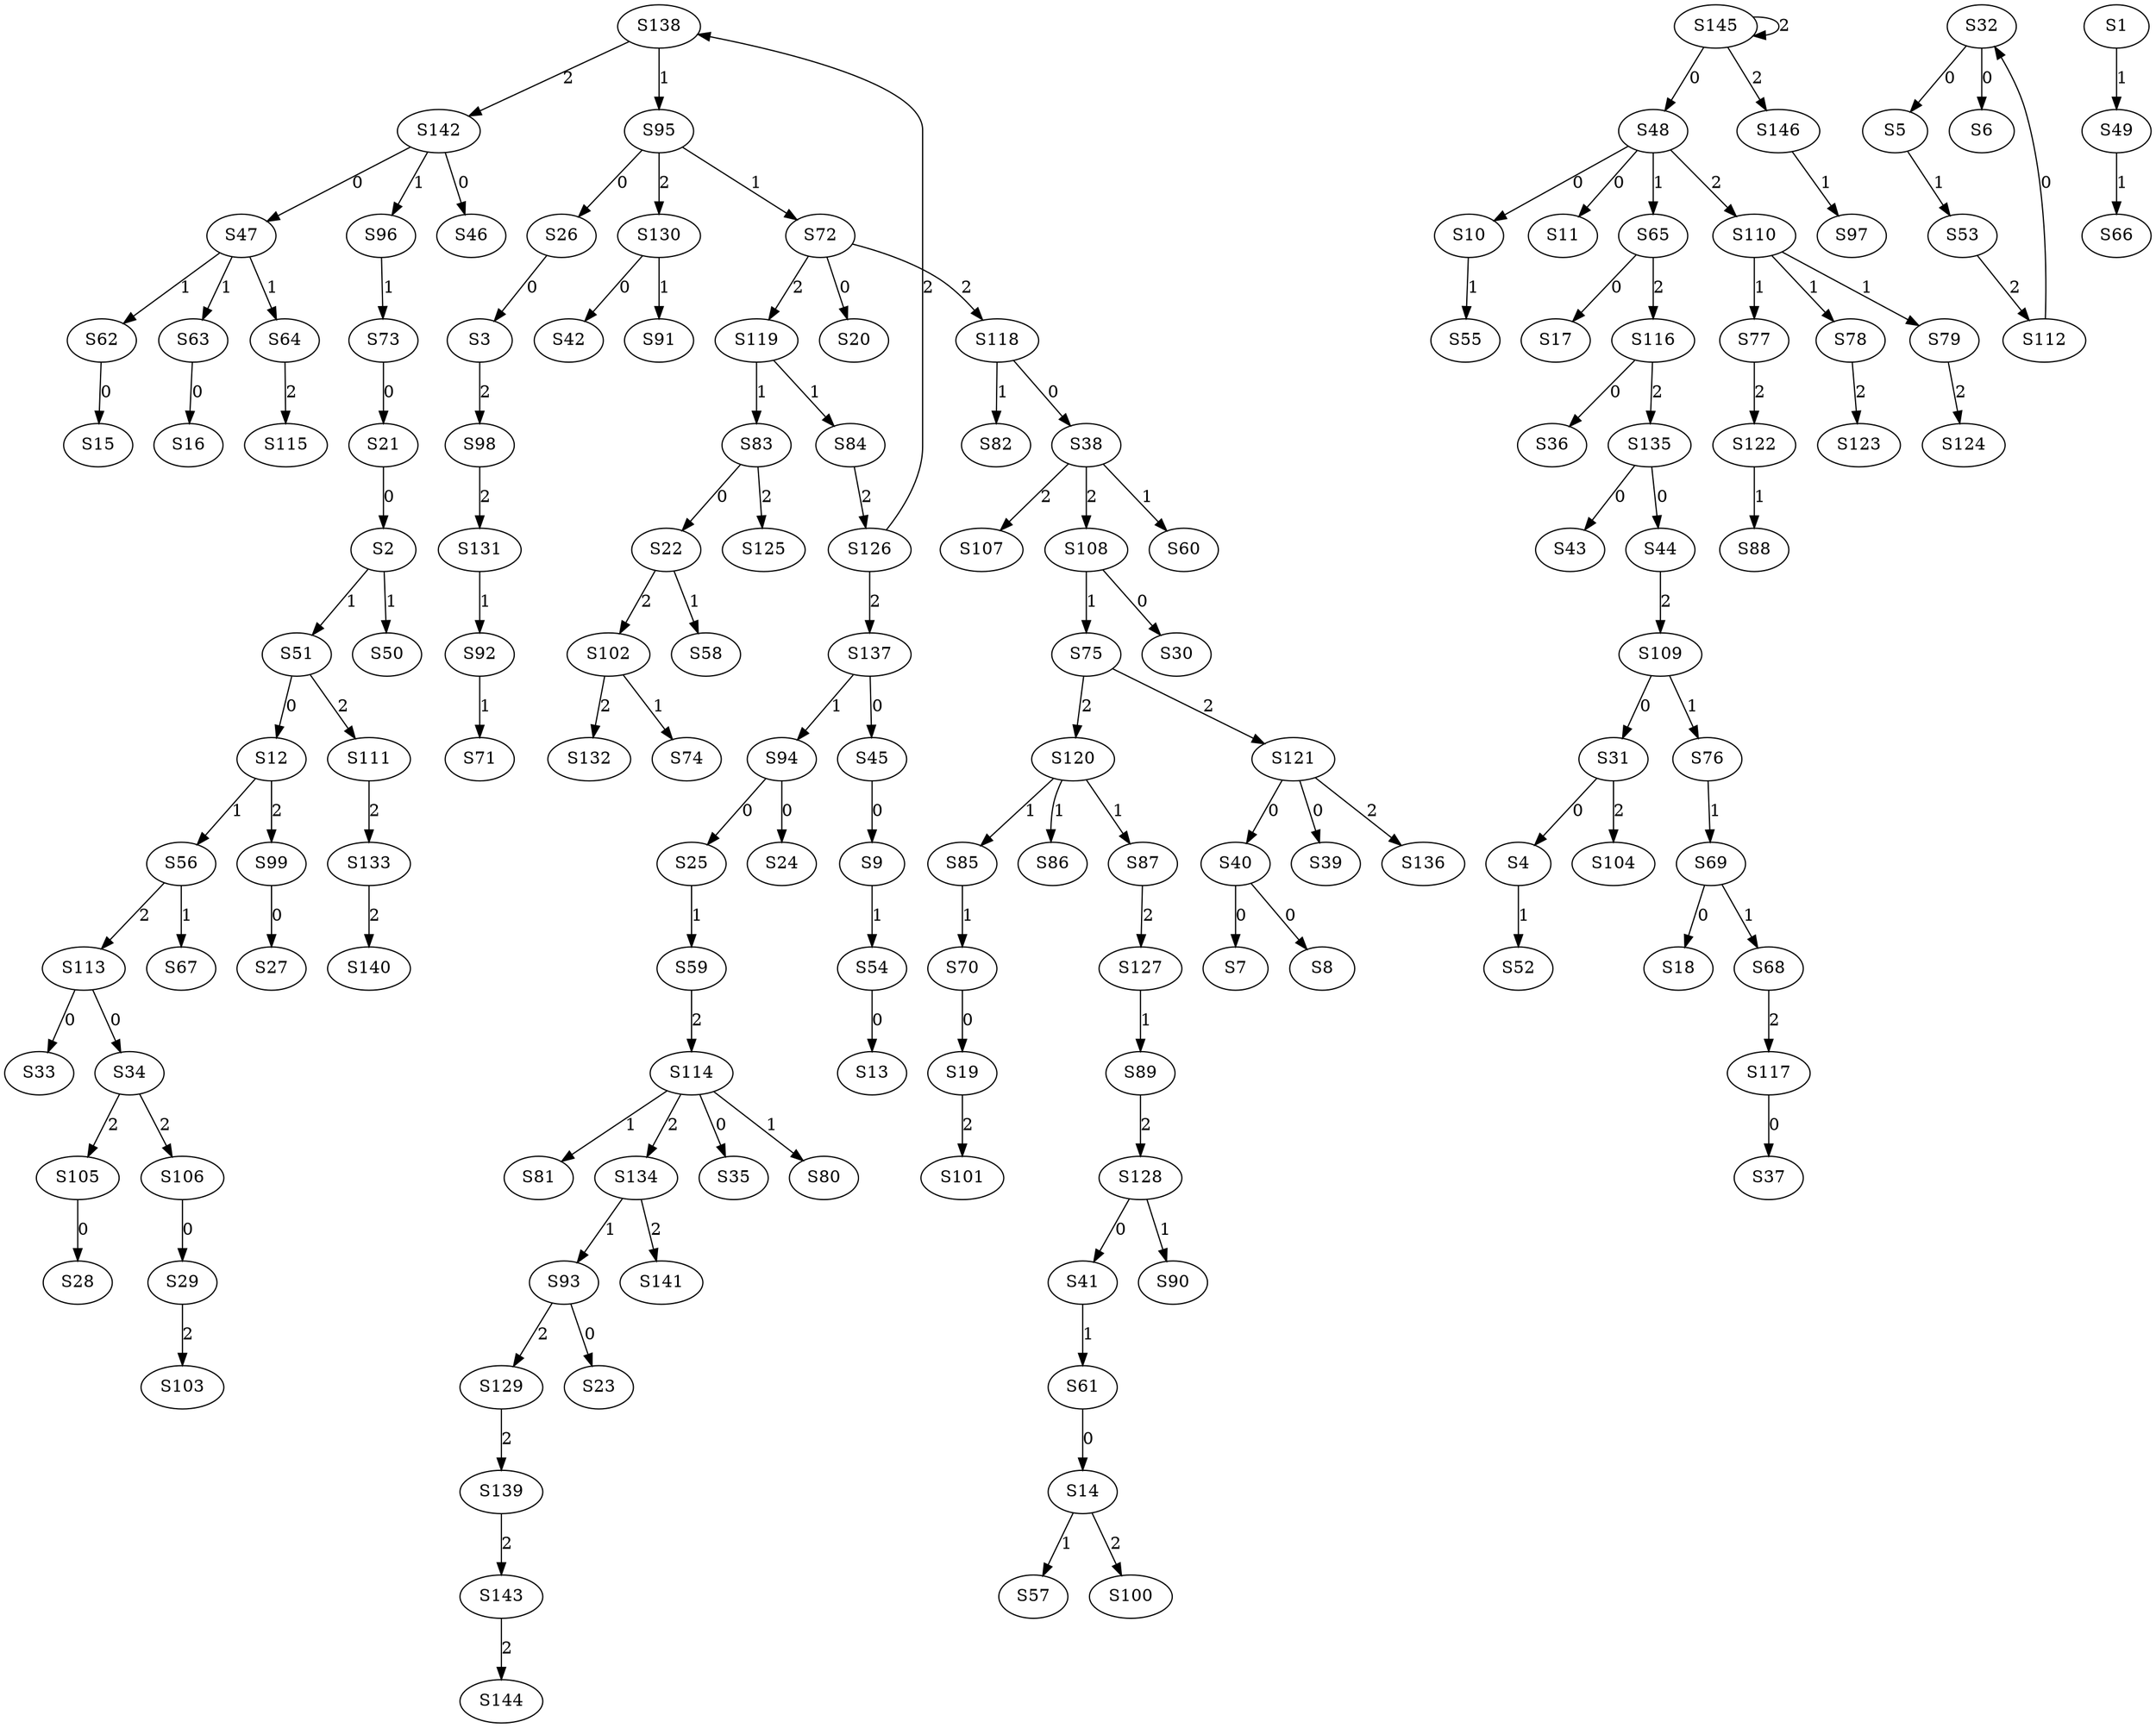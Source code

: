 strict digraph {
	S21 -> S2 [ label = 0 ];
	S26 -> S3 [ label = 0 ];
	S31 -> S4 [ label = 0 ];
	S32 -> S5 [ label = 0 ];
	S32 -> S6 [ label = 0 ];
	S40 -> S7 [ label = 0 ];
	S40 -> S8 [ label = 0 ];
	S45 -> S9 [ label = 0 ];
	S48 -> S10 [ label = 0 ];
	S48 -> S11 [ label = 0 ];
	S51 -> S12 [ label = 0 ];
	S54 -> S13 [ label = 0 ];
	S61 -> S14 [ label = 0 ];
	S62 -> S15 [ label = 0 ];
	S63 -> S16 [ label = 0 ];
	S65 -> S17 [ label = 0 ];
	S69 -> S18 [ label = 0 ];
	S70 -> S19 [ label = 0 ];
	S72 -> S20 [ label = 0 ];
	S73 -> S21 [ label = 0 ];
	S83 -> S22 [ label = 0 ];
	S93 -> S23 [ label = 0 ];
	S94 -> S24 [ label = 0 ];
	S94 -> S25 [ label = 0 ];
	S95 -> S26 [ label = 0 ];
	S99 -> S27 [ label = 0 ];
	S105 -> S28 [ label = 0 ];
	S106 -> S29 [ label = 0 ];
	S108 -> S30 [ label = 0 ];
	S109 -> S31 [ label = 0 ];
	S112 -> S32 [ label = 0 ];
	S113 -> S33 [ label = 0 ];
	S113 -> S34 [ label = 0 ];
	S114 -> S35 [ label = 0 ];
	S116 -> S36 [ label = 0 ];
	S117 -> S37 [ label = 0 ];
	S118 -> S38 [ label = 0 ];
	S121 -> S39 [ label = 0 ];
	S121 -> S40 [ label = 0 ];
	S128 -> S41 [ label = 0 ];
	S130 -> S42 [ label = 0 ];
	S135 -> S43 [ label = 0 ];
	S135 -> S44 [ label = 0 ];
	S137 -> S45 [ label = 0 ];
	S142 -> S46 [ label = 0 ];
	S142 -> S47 [ label = 0 ];
	S145 -> S48 [ label = 0 ];
	S1 -> S49 [ label = 1 ];
	S2 -> S50 [ label = 1 ];
	S2 -> S51 [ label = 1 ];
	S4 -> S52 [ label = 1 ];
	S5 -> S53 [ label = 1 ];
	S9 -> S54 [ label = 1 ];
	S10 -> S55 [ label = 1 ];
	S12 -> S56 [ label = 1 ];
	S14 -> S57 [ label = 1 ];
	S22 -> S58 [ label = 1 ];
	S25 -> S59 [ label = 1 ];
	S38 -> S60 [ label = 1 ];
	S41 -> S61 [ label = 1 ];
	S47 -> S62 [ label = 1 ];
	S47 -> S63 [ label = 1 ];
	S47 -> S64 [ label = 1 ];
	S48 -> S65 [ label = 1 ];
	S49 -> S66 [ label = 1 ];
	S56 -> S67 [ label = 1 ];
	S69 -> S68 [ label = 1 ];
	S76 -> S69 [ label = 1 ];
	S85 -> S70 [ label = 1 ];
	S92 -> S71 [ label = 1 ];
	S95 -> S72 [ label = 1 ];
	S96 -> S73 [ label = 1 ];
	S102 -> S74 [ label = 1 ];
	S108 -> S75 [ label = 1 ];
	S109 -> S76 [ label = 1 ];
	S110 -> S77 [ label = 1 ];
	S110 -> S78 [ label = 1 ];
	S110 -> S79 [ label = 1 ];
	S114 -> S80 [ label = 1 ];
	S114 -> S81 [ label = 1 ];
	S118 -> S82 [ label = 1 ];
	S119 -> S83 [ label = 1 ];
	S119 -> S84 [ label = 1 ];
	S120 -> S85 [ label = 1 ];
	S120 -> S86 [ label = 1 ];
	S120 -> S87 [ label = 1 ];
	S122 -> S88 [ label = 1 ];
	S127 -> S89 [ label = 1 ];
	S128 -> S90 [ label = 1 ];
	S130 -> S91 [ label = 1 ];
	S131 -> S92 [ label = 1 ];
	S134 -> S93 [ label = 1 ];
	S137 -> S94 [ label = 1 ];
	S138 -> S95 [ label = 1 ];
	S142 -> S96 [ label = 1 ];
	S146 -> S97 [ label = 1 ];
	S3 -> S98 [ label = 2 ];
	S12 -> S99 [ label = 2 ];
	S14 -> S100 [ label = 2 ];
	S19 -> S101 [ label = 2 ];
	S22 -> S102 [ label = 2 ];
	S29 -> S103 [ label = 2 ];
	S31 -> S104 [ label = 2 ];
	S34 -> S105 [ label = 2 ];
	S34 -> S106 [ label = 2 ];
	S38 -> S107 [ label = 2 ];
	S38 -> S108 [ label = 2 ];
	S44 -> S109 [ label = 2 ];
	S48 -> S110 [ label = 2 ];
	S51 -> S111 [ label = 2 ];
	S53 -> S112 [ label = 2 ];
	S56 -> S113 [ label = 2 ];
	S59 -> S114 [ label = 2 ];
	S64 -> S115 [ label = 2 ];
	S65 -> S116 [ label = 2 ];
	S68 -> S117 [ label = 2 ];
	S72 -> S118 [ label = 2 ];
	S72 -> S119 [ label = 2 ];
	S75 -> S120 [ label = 2 ];
	S75 -> S121 [ label = 2 ];
	S77 -> S122 [ label = 2 ];
	S78 -> S123 [ label = 2 ];
	S79 -> S124 [ label = 2 ];
	S83 -> S125 [ label = 2 ];
	S84 -> S126 [ label = 2 ];
	S87 -> S127 [ label = 2 ];
	S89 -> S128 [ label = 2 ];
	S93 -> S129 [ label = 2 ];
	S95 -> S130 [ label = 2 ];
	S98 -> S131 [ label = 2 ];
	S102 -> S132 [ label = 2 ];
	S111 -> S133 [ label = 2 ];
	S114 -> S134 [ label = 2 ];
	S116 -> S135 [ label = 2 ];
	S121 -> S136 [ label = 2 ];
	S126 -> S137 [ label = 2 ];
	S126 -> S138 [ label = 2 ];
	S129 -> S139 [ label = 2 ];
	S133 -> S140 [ label = 2 ];
	S134 -> S141 [ label = 2 ];
	S138 -> S142 [ label = 2 ];
	S139 -> S143 [ label = 2 ];
	S143 -> S144 [ label = 2 ];
	S145 -> S145 [ label = 2 ];
	S145 -> S146 [ label = 2 ];
}
